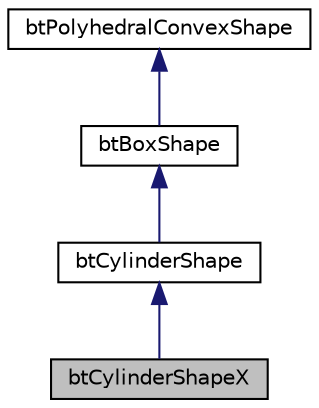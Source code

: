 digraph G
{
  edge [fontname="Helvetica",fontsize="10",labelfontname="Helvetica",labelfontsize="10"];
  node [fontname="Helvetica",fontsize="10",shape=record];
  Node1 [label="btCylinderShapeX",height=0.2,width=0.4,color="black", fillcolor="grey75", style="filled" fontcolor="black"];
  Node2 -> Node1 [dir="back",color="midnightblue",fontsize="10",style="solid",fontname="Helvetica"];
  Node2 [label="btCylinderShape",height=0.2,width=0.4,color="black", fillcolor="white", style="filled",URL="$classbtCylinderShape.html",tooltip="implements cylinder shape interface"];
  Node3 -> Node2 [dir="back",color="midnightblue",fontsize="10",style="solid",fontname="Helvetica"];
  Node3 [label="btBoxShape",height=0.2,width=0.4,color="black", fillcolor="white", style="filled",URL="$classbtBoxShape.html",tooltip="btBoxShape implements both a feature based (vertex/edge/plane) and implicit (getSupportingVertex) Box..."];
  Node4 -> Node3 [dir="back",color="midnightblue",fontsize="10",style="solid",fontname="Helvetica"];
  Node4 [label="btPolyhedralConvexShape",height=0.2,width=0.4,color="black", fillcolor="white", style="filled",URL="$classbtPolyhedralConvexShape.html",tooltip="PolyhedralConvexShape is an interface class for feature based (vertex/edge/face) convex shapes..."];
}
